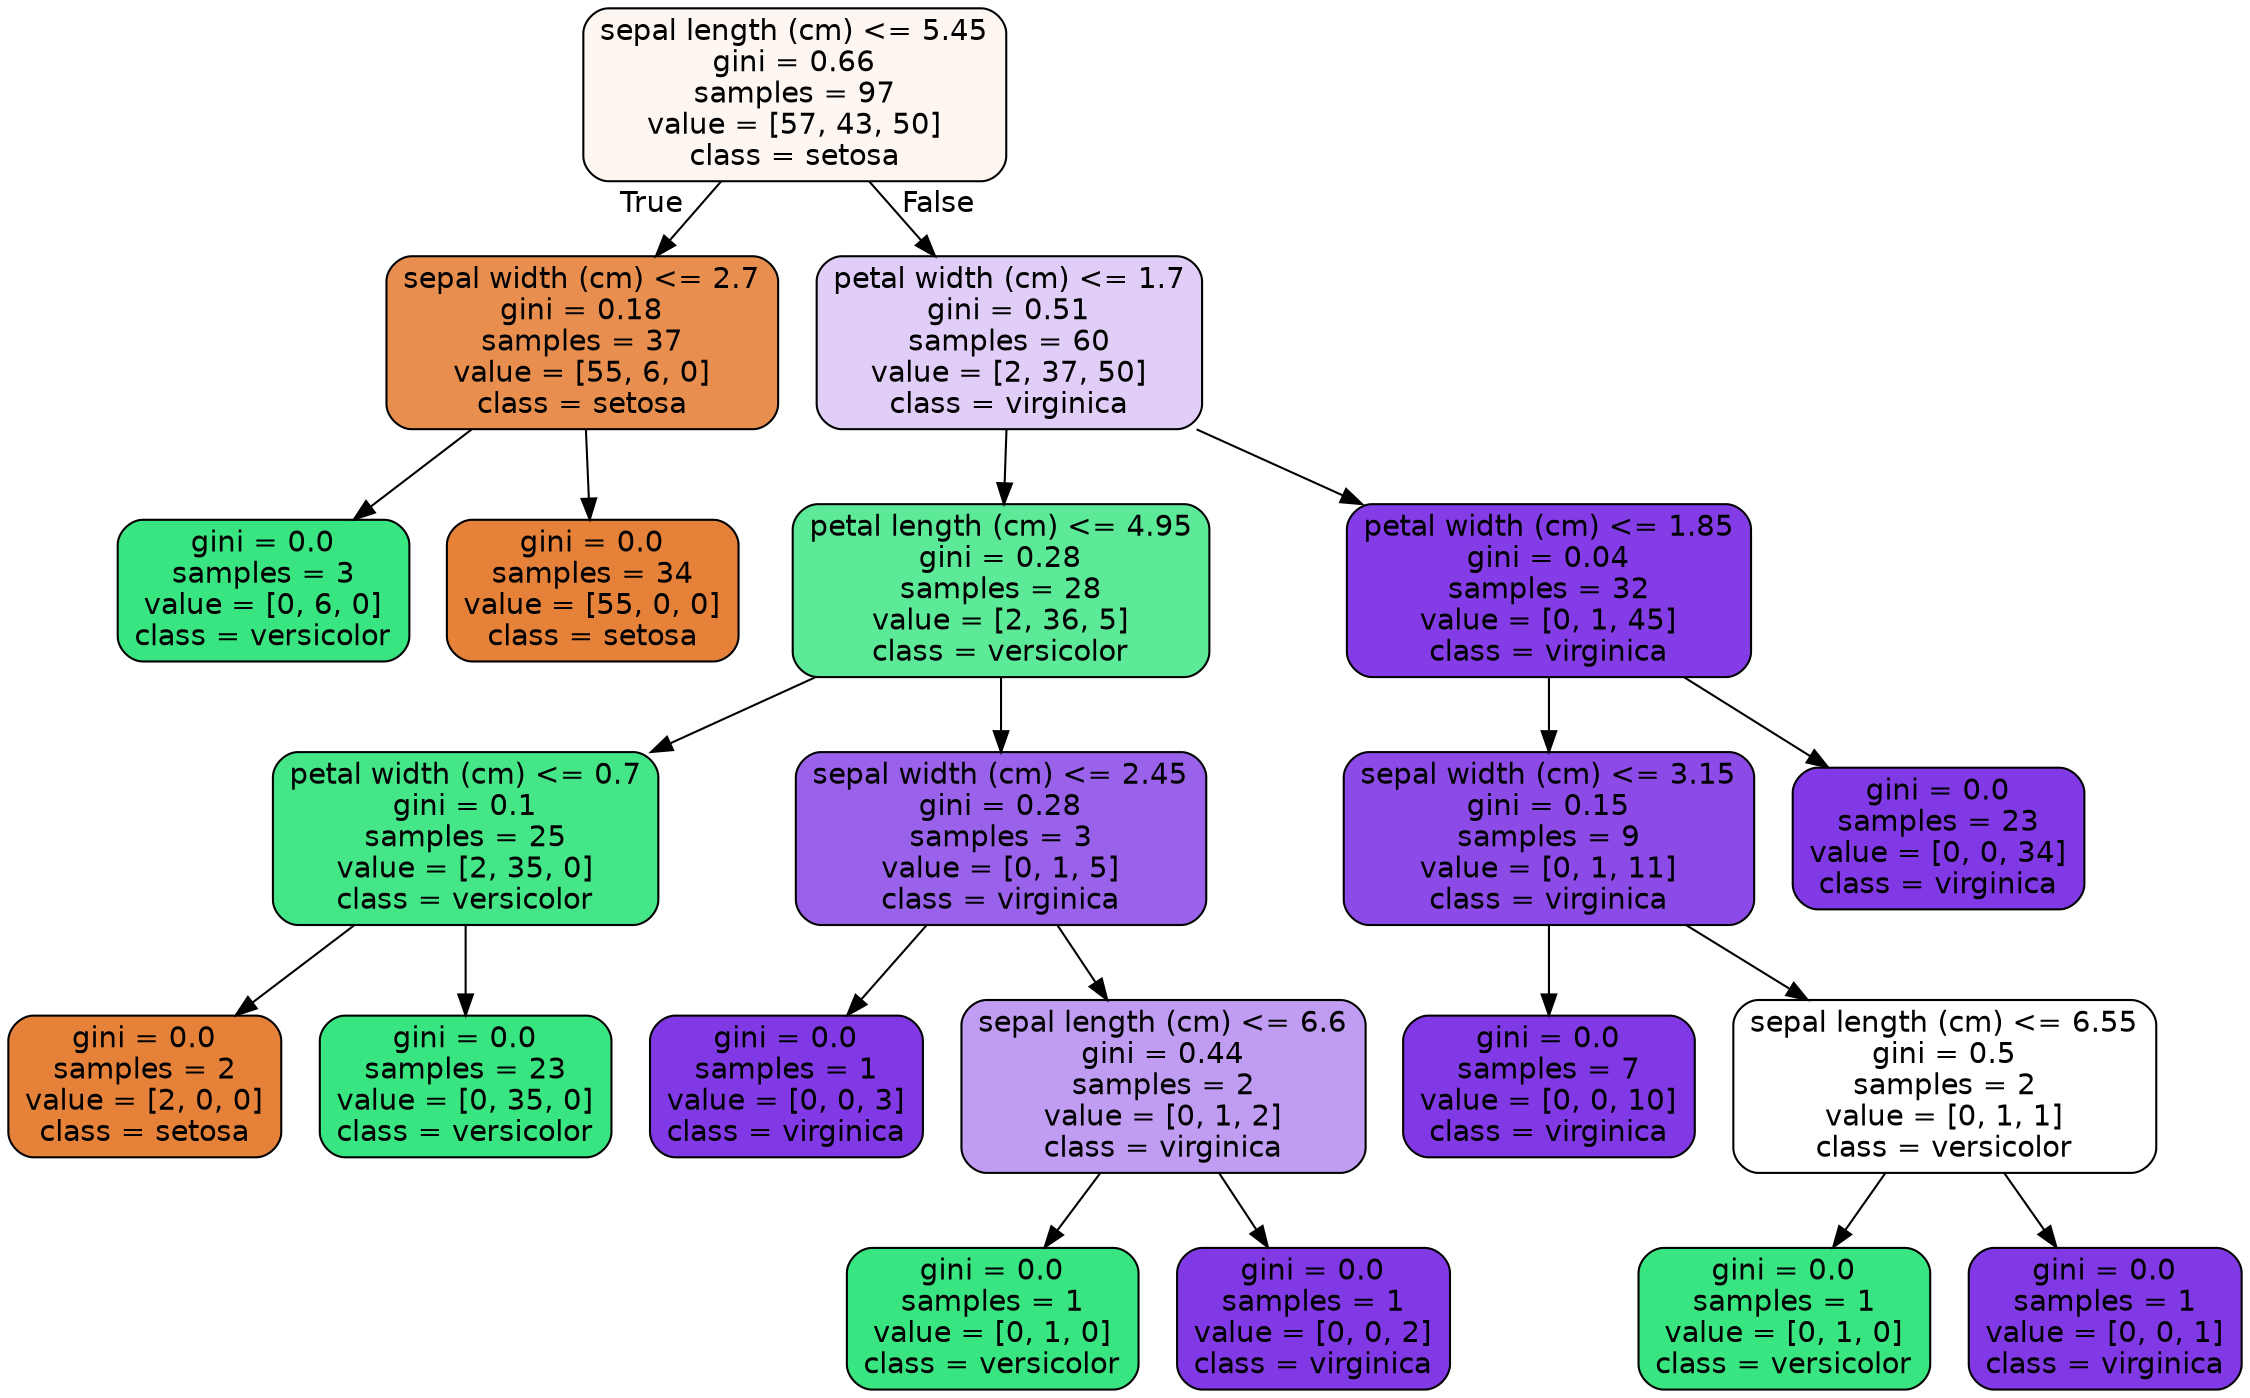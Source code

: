 digraph Tree {
node [shape=box, style="filled, rounded", color="black", fontname=helvetica] ;
edge [fontname=helvetica] ;
0 [label="sepal length (cm) <= 5.45\ngini = 0.66\nsamples = 97\nvalue = [57, 43, 50]\nclass = setosa", fillcolor="#fdf6f1"] ;
1 [label="sepal width (cm) <= 2.7\ngini = 0.18\nsamples = 37\nvalue = [55, 6, 0]\nclass = setosa", fillcolor="#e88f4f"] ;
0 -> 1 [labeldistance=2.5, labelangle=45, headlabel="True"] ;
2 [label="gini = 0.0\nsamples = 3\nvalue = [0, 6, 0]\nclass = versicolor", fillcolor="#39e581"] ;
1 -> 2 ;
3 [label="gini = 0.0\nsamples = 34\nvalue = [55, 0, 0]\nclass = setosa", fillcolor="#e58139"] ;
1 -> 3 ;
4 [label="petal width (cm) <= 1.7\ngini = 0.51\nsamples = 60\nvalue = [2, 37, 50]\nclass = virginica", fillcolor="#e0cef8"] ;
0 -> 4 [labeldistance=2.5, labelangle=-45, headlabel="False"] ;
5 [label="petal length (cm) <= 4.95\ngini = 0.28\nsamples = 28\nvalue = [2, 36, 5]\nclass = versicolor", fillcolor="#5dea98"] ;
4 -> 5 ;
6 [label="petal width (cm) <= 0.7\ngini = 0.1\nsamples = 25\nvalue = [2, 35, 0]\nclass = versicolor", fillcolor="#44e688"] ;
5 -> 6 ;
7 [label="gini = 0.0\nsamples = 2\nvalue = [2, 0, 0]\nclass = setosa", fillcolor="#e58139"] ;
6 -> 7 ;
8 [label="gini = 0.0\nsamples = 23\nvalue = [0, 35, 0]\nclass = versicolor", fillcolor="#39e581"] ;
6 -> 8 ;
9 [label="sepal width (cm) <= 2.45\ngini = 0.28\nsamples = 3\nvalue = [0, 1, 5]\nclass = virginica", fillcolor="#9a61ea"] ;
5 -> 9 ;
10 [label="gini = 0.0\nsamples = 1\nvalue = [0, 0, 3]\nclass = virginica", fillcolor="#8139e5"] ;
9 -> 10 ;
11 [label="sepal length (cm) <= 6.6\ngini = 0.44\nsamples = 2\nvalue = [0, 1, 2]\nclass = virginica", fillcolor="#c09cf2"] ;
9 -> 11 ;
12 [label="gini = 0.0\nsamples = 1\nvalue = [0, 1, 0]\nclass = versicolor", fillcolor="#39e581"] ;
11 -> 12 ;
13 [label="gini = 0.0\nsamples = 1\nvalue = [0, 0, 2]\nclass = virginica", fillcolor="#8139e5"] ;
11 -> 13 ;
14 [label="petal width (cm) <= 1.85\ngini = 0.04\nsamples = 32\nvalue = [0, 1, 45]\nclass = virginica", fillcolor="#843de6"] ;
4 -> 14 ;
15 [label="sepal width (cm) <= 3.15\ngini = 0.15\nsamples = 9\nvalue = [0, 1, 11]\nclass = virginica", fillcolor="#8c4be7"] ;
14 -> 15 ;
16 [label="gini = 0.0\nsamples = 7\nvalue = [0, 0, 10]\nclass = virginica", fillcolor="#8139e5"] ;
15 -> 16 ;
17 [label="sepal length (cm) <= 6.55\ngini = 0.5\nsamples = 2\nvalue = [0, 1, 1]\nclass = versicolor", fillcolor="#ffffff"] ;
15 -> 17 ;
18 [label="gini = 0.0\nsamples = 1\nvalue = [0, 1, 0]\nclass = versicolor", fillcolor="#39e581"] ;
17 -> 18 ;
19 [label="gini = 0.0\nsamples = 1\nvalue = [0, 0, 1]\nclass = virginica", fillcolor="#8139e5"] ;
17 -> 19 ;
20 [label="gini = 0.0\nsamples = 23\nvalue = [0, 0, 34]\nclass = virginica", fillcolor="#8139e5"] ;
14 -> 20 ;
}